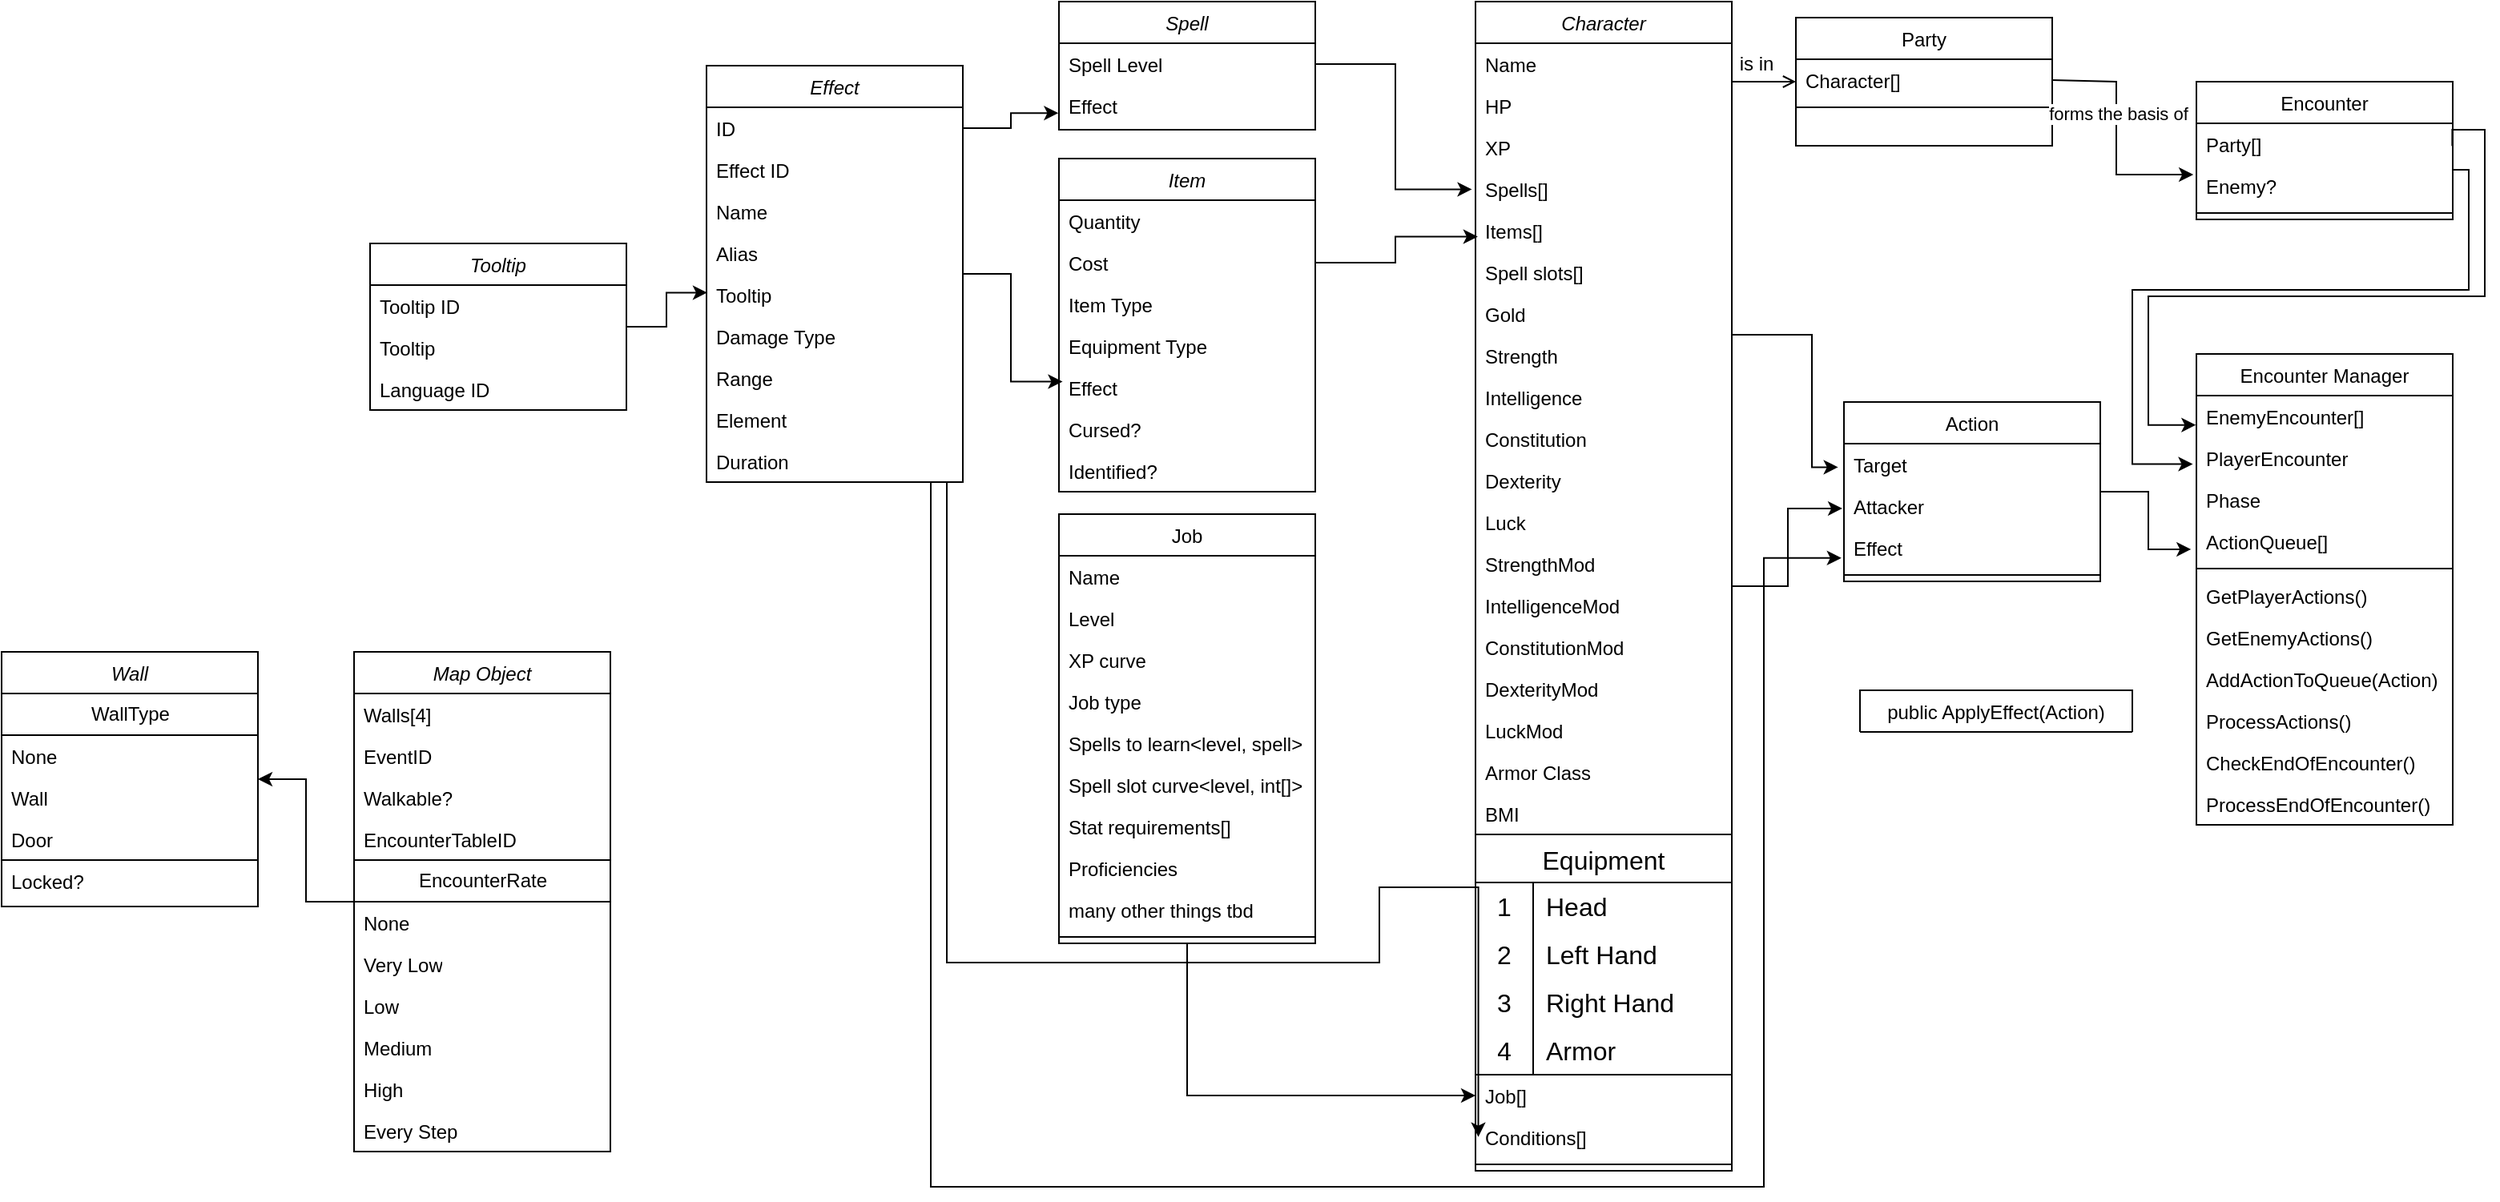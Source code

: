 <mxfile version="23.1.1" type="github">
  <diagram id="C5RBs43oDa-KdzZeNtuy" name="Page-1">
    <mxGraphModel dx="2323" dy="515" grid="1" gridSize="10" guides="1" tooltips="1" connect="1" arrows="1" fold="1" page="1" pageScale="1" pageWidth="1169" pageHeight="827" math="0" shadow="0">
      <root>
        <mxCell id="WIyWlLk6GJQsqaUBKTNV-0" />
        <mxCell id="WIyWlLk6GJQsqaUBKTNV-1" parent="WIyWlLk6GJQsqaUBKTNV-0" />
        <mxCell id="kAfbBVcelFfgUItaeeeh-34" value="" style="edgeStyle=orthogonalEdgeStyle;rounded=0;orthogonalLoop=1;jettySize=auto;html=1;entryX=-0.006;entryY=0.557;entryDx=0;entryDy=0;entryPerimeter=0;" parent="WIyWlLk6GJQsqaUBKTNV-1" source="zkfFHV4jXpPFQw0GAbJ--0" target="vb6jrs5IUjTv4NliVe9F-74" edge="1">
          <mxGeometry relative="1" as="geometry" />
        </mxCell>
        <mxCell id="zkfFHV4jXpPFQw0GAbJ--0" value="Character" style="swimlane;fontStyle=2;align=center;verticalAlign=top;childLayout=stackLayout;horizontal=1;startSize=26;horizontalStack=0;resizeParent=1;resizeLast=0;collapsible=1;marginBottom=0;rounded=0;shadow=0;strokeWidth=1;" parent="WIyWlLk6GJQsqaUBKTNV-1" vertex="1">
          <mxGeometry x="610" y="20" width="160" height="730" as="geometry">
            <mxRectangle x="230" y="140" width="160" height="26" as="alternateBounds" />
          </mxGeometry>
        </mxCell>
        <mxCell id="zkfFHV4jXpPFQw0GAbJ--1" value="Name" style="text;align=left;verticalAlign=top;spacingLeft=4;spacingRight=4;overflow=hidden;rotatable=0;points=[[0,0.5],[1,0.5]];portConstraint=eastwest;" parent="zkfFHV4jXpPFQw0GAbJ--0" vertex="1">
          <mxGeometry y="26" width="160" height="26" as="geometry" />
        </mxCell>
        <mxCell id="zkfFHV4jXpPFQw0GAbJ--3" value="HP" style="text;align=left;verticalAlign=top;spacingLeft=4;spacingRight=4;overflow=hidden;rotatable=0;points=[[0,0.5],[1,0.5]];portConstraint=eastwest;rounded=0;shadow=0;html=0;" parent="zkfFHV4jXpPFQw0GAbJ--0" vertex="1">
          <mxGeometry y="52" width="160" height="26" as="geometry" />
        </mxCell>
        <mxCell id="s6peUfzYlRtZKPLBhTE2-12" value="XP" style="text;align=left;verticalAlign=top;spacingLeft=4;spacingRight=4;overflow=hidden;rotatable=0;points=[[0,0.5],[1,0.5]];portConstraint=eastwest;rounded=0;shadow=0;html=0;" parent="zkfFHV4jXpPFQw0GAbJ--0" vertex="1">
          <mxGeometry y="78" width="160" height="26" as="geometry" />
        </mxCell>
        <mxCell id="s6peUfzYlRtZKPLBhTE2-15" value="Spells[]" style="text;align=left;verticalAlign=top;spacingLeft=4;spacingRight=4;overflow=hidden;rotatable=0;points=[[0,0.5],[1,0.5]];portConstraint=eastwest;rounded=0;shadow=0;html=0;" parent="zkfFHV4jXpPFQw0GAbJ--0" vertex="1">
          <mxGeometry y="104" width="160" height="26" as="geometry" />
        </mxCell>
        <mxCell id="s6peUfzYlRtZKPLBhTE2-1" value="Items[]" style="text;align=left;verticalAlign=top;spacingLeft=4;spacingRight=4;overflow=hidden;rotatable=0;points=[[0,0.5],[1,0.5]];portConstraint=eastwest;rounded=0;shadow=0;html=0;" parent="zkfFHV4jXpPFQw0GAbJ--0" vertex="1">
          <mxGeometry y="130" width="160" height="26" as="geometry" />
        </mxCell>
        <mxCell id="s6peUfzYlRtZKPLBhTE2-16" value="Spell slots[]" style="text;align=left;verticalAlign=top;spacingLeft=4;spacingRight=4;overflow=hidden;rotatable=0;points=[[0,0.5],[1,0.5]];portConstraint=eastwest;rounded=0;shadow=0;html=0;" parent="zkfFHV4jXpPFQw0GAbJ--0" vertex="1">
          <mxGeometry y="156" width="160" height="26" as="geometry" />
        </mxCell>
        <mxCell id="vb6jrs5IUjTv4NliVe9F-82" value="Gold" style="text;align=left;verticalAlign=top;spacingLeft=4;spacingRight=4;overflow=hidden;rotatable=0;points=[[0,0.5],[1,0.5]];portConstraint=eastwest;rounded=0;shadow=0;html=0;" parent="zkfFHV4jXpPFQw0GAbJ--0" vertex="1">
          <mxGeometry y="182" width="160" height="26" as="geometry" />
        </mxCell>
        <mxCell id="s6peUfzYlRtZKPLBhTE2-17" value="Strength" style="text;align=left;verticalAlign=top;spacingLeft=4;spacingRight=4;overflow=hidden;rotatable=0;points=[[0,0.5],[1,0.5]];portConstraint=eastwest;rounded=0;shadow=0;html=0;" parent="zkfFHV4jXpPFQw0GAbJ--0" vertex="1">
          <mxGeometry y="208" width="160" height="26" as="geometry" />
        </mxCell>
        <mxCell id="s6peUfzYlRtZKPLBhTE2-18" value="Intelligence" style="text;align=left;verticalAlign=top;spacingLeft=4;spacingRight=4;overflow=hidden;rotatable=0;points=[[0,0.5],[1,0.5]];portConstraint=eastwest;rounded=0;shadow=0;html=0;" parent="zkfFHV4jXpPFQw0GAbJ--0" vertex="1">
          <mxGeometry y="234" width="160" height="26" as="geometry" />
        </mxCell>
        <mxCell id="s6peUfzYlRtZKPLBhTE2-19" value="Constitution" style="text;align=left;verticalAlign=top;spacingLeft=4;spacingRight=4;overflow=hidden;rotatable=0;points=[[0,0.5],[1,0.5]];portConstraint=eastwest;rounded=0;shadow=0;html=0;" parent="zkfFHV4jXpPFQw0GAbJ--0" vertex="1">
          <mxGeometry y="260" width="160" height="26" as="geometry" />
        </mxCell>
        <mxCell id="vb6jrs5IUjTv4NliVe9F-0" value="Dexterity" style="text;align=left;verticalAlign=top;spacingLeft=4;spacingRight=4;overflow=hidden;rotatable=0;points=[[0,0.5],[1,0.5]];portConstraint=eastwest;rounded=0;shadow=0;html=0;" parent="zkfFHV4jXpPFQw0GAbJ--0" vertex="1">
          <mxGeometry y="286" width="160" height="26" as="geometry" />
        </mxCell>
        <mxCell id="vb6jrs5IUjTv4NliVe9F-84" value="Luck" style="text;align=left;verticalAlign=top;spacingLeft=4;spacingRight=4;overflow=hidden;rotatable=0;points=[[0,0.5],[1,0.5]];portConstraint=eastwest;rounded=0;shadow=0;html=0;" parent="zkfFHV4jXpPFQw0GAbJ--0" vertex="1">
          <mxGeometry y="312" width="160" height="26" as="geometry" />
        </mxCell>
        <mxCell id="CbeTc1ERTtCEnN-KTvNG-4" value="StrengthMod" style="text;align=left;verticalAlign=top;spacingLeft=4;spacingRight=4;overflow=hidden;rotatable=0;points=[[0,0.5],[1,0.5]];portConstraint=eastwest;rounded=0;shadow=0;html=0;" vertex="1" parent="zkfFHV4jXpPFQw0GAbJ--0">
          <mxGeometry y="338" width="160" height="26" as="geometry" />
        </mxCell>
        <mxCell id="CbeTc1ERTtCEnN-KTvNG-3" value="IntelligenceMod" style="text;align=left;verticalAlign=top;spacingLeft=4;spacingRight=4;overflow=hidden;rotatable=0;points=[[0,0.5],[1,0.5]];portConstraint=eastwest;rounded=0;shadow=0;html=0;" vertex="1" parent="zkfFHV4jXpPFQw0GAbJ--0">
          <mxGeometry y="364" width="160" height="26" as="geometry" />
        </mxCell>
        <mxCell id="CbeTc1ERTtCEnN-KTvNG-2" value="ConstitutionMod" style="text;align=left;verticalAlign=top;spacingLeft=4;spacingRight=4;overflow=hidden;rotatable=0;points=[[0,0.5],[1,0.5]];portConstraint=eastwest;rounded=0;shadow=0;html=0;" vertex="1" parent="zkfFHV4jXpPFQw0GAbJ--0">
          <mxGeometry y="390" width="160" height="26" as="geometry" />
        </mxCell>
        <mxCell id="CbeTc1ERTtCEnN-KTvNG-1" value="DexterityMod" style="text;align=left;verticalAlign=top;spacingLeft=4;spacingRight=4;overflow=hidden;rotatable=0;points=[[0,0.5],[1,0.5]];portConstraint=eastwest;rounded=0;shadow=0;html=0;" vertex="1" parent="zkfFHV4jXpPFQw0GAbJ--0">
          <mxGeometry y="416" width="160" height="26" as="geometry" />
        </mxCell>
        <mxCell id="CbeTc1ERTtCEnN-KTvNG-0" value="LuckMod" style="text;align=left;verticalAlign=top;spacingLeft=4;spacingRight=4;overflow=hidden;rotatable=0;points=[[0,0.5],[1,0.5]];portConstraint=eastwest;rounded=0;shadow=0;html=0;" vertex="1" parent="zkfFHV4jXpPFQw0GAbJ--0">
          <mxGeometry y="442" width="160" height="26" as="geometry" />
        </mxCell>
        <mxCell id="CbeTc1ERTtCEnN-KTvNG-6" value="Armor Class" style="text;align=left;verticalAlign=top;spacingLeft=4;spacingRight=4;overflow=hidden;rotatable=0;points=[[0,0.5],[1,0.5]];portConstraint=eastwest;rounded=0;shadow=0;html=0;" vertex="1" parent="zkfFHV4jXpPFQw0GAbJ--0">
          <mxGeometry y="468" width="160" height="26" as="geometry" />
        </mxCell>
        <mxCell id="kAfbBVcelFfgUItaeeeh-66" value="BMI" style="text;align=left;verticalAlign=top;spacingLeft=4;spacingRight=4;overflow=hidden;rotatable=0;points=[[0,0.5],[1,0.5]];portConstraint=eastwest;rounded=0;shadow=0;html=0;" parent="zkfFHV4jXpPFQw0GAbJ--0" vertex="1">
          <mxGeometry y="494" width="160" height="26" as="geometry" />
        </mxCell>
        <mxCell id="vb6jrs5IUjTv4NliVe9F-31" value="Equipment" style="shape=table;startSize=30;container=1;collapsible=0;childLayout=tableLayout;fixedRows=1;rowLines=0;fontStyle=0;strokeColor=default;fontSize=16;" parent="zkfFHV4jXpPFQw0GAbJ--0" vertex="1">
          <mxGeometry y="520" width="160" height="150" as="geometry" />
        </mxCell>
        <mxCell id="vb6jrs5IUjTv4NliVe9F-32" value="" style="shape=tableRow;horizontal=0;startSize=0;swimlaneHead=0;swimlaneBody=0;top=0;left=0;bottom=0;right=0;collapsible=0;dropTarget=0;fillColor=none;points=[[0,0.5],[1,0.5]];portConstraint=eastwest;strokeColor=inherit;fontSize=16;" parent="vb6jrs5IUjTv4NliVe9F-31" vertex="1">
          <mxGeometry y="30" width="160" height="30" as="geometry" />
        </mxCell>
        <mxCell id="vb6jrs5IUjTv4NliVe9F-33" value="1" style="shape=partialRectangle;html=1;whiteSpace=wrap;connectable=0;fillColor=none;top=0;left=0;bottom=0;right=0;overflow=hidden;pointerEvents=1;strokeColor=inherit;fontSize=16;" parent="vb6jrs5IUjTv4NliVe9F-32" vertex="1">
          <mxGeometry width="36" height="30" as="geometry">
            <mxRectangle width="36" height="30" as="alternateBounds" />
          </mxGeometry>
        </mxCell>
        <mxCell id="vb6jrs5IUjTv4NliVe9F-34" value="Head" style="shape=partialRectangle;html=1;whiteSpace=wrap;connectable=0;fillColor=none;top=0;left=0;bottom=0;right=0;align=left;spacingLeft=6;overflow=hidden;strokeColor=inherit;fontSize=16;" parent="vb6jrs5IUjTv4NliVe9F-32" vertex="1">
          <mxGeometry x="36" width="124" height="30" as="geometry">
            <mxRectangle width="124" height="30" as="alternateBounds" />
          </mxGeometry>
        </mxCell>
        <mxCell id="vb6jrs5IUjTv4NliVe9F-35" value="" style="shape=tableRow;horizontal=0;startSize=0;swimlaneHead=0;swimlaneBody=0;top=0;left=0;bottom=0;right=0;collapsible=0;dropTarget=0;fillColor=none;points=[[0,0.5],[1,0.5]];portConstraint=eastwest;strokeColor=inherit;fontSize=16;" parent="vb6jrs5IUjTv4NliVe9F-31" vertex="1">
          <mxGeometry y="60" width="160" height="30" as="geometry" />
        </mxCell>
        <mxCell id="vb6jrs5IUjTv4NliVe9F-36" value="2" style="shape=partialRectangle;html=1;whiteSpace=wrap;connectable=0;fillColor=none;top=0;left=0;bottom=0;right=0;overflow=hidden;strokeColor=inherit;fontSize=16;" parent="vb6jrs5IUjTv4NliVe9F-35" vertex="1">
          <mxGeometry width="36" height="30" as="geometry">
            <mxRectangle width="36" height="30" as="alternateBounds" />
          </mxGeometry>
        </mxCell>
        <mxCell id="vb6jrs5IUjTv4NliVe9F-37" value="Left Hand" style="shape=partialRectangle;html=1;whiteSpace=wrap;connectable=0;fillColor=none;top=0;left=0;bottom=0;right=0;align=left;spacingLeft=6;overflow=hidden;strokeColor=inherit;fontSize=16;" parent="vb6jrs5IUjTv4NliVe9F-35" vertex="1">
          <mxGeometry x="36" width="124" height="30" as="geometry">
            <mxRectangle width="124" height="30" as="alternateBounds" />
          </mxGeometry>
        </mxCell>
        <mxCell id="vb6jrs5IUjTv4NliVe9F-38" value="" style="shape=tableRow;horizontal=0;startSize=0;swimlaneHead=0;swimlaneBody=0;top=0;left=0;bottom=0;right=0;collapsible=0;dropTarget=0;fillColor=none;points=[[0,0.5],[1,0.5]];portConstraint=eastwest;strokeColor=inherit;fontSize=16;" parent="vb6jrs5IUjTv4NliVe9F-31" vertex="1">
          <mxGeometry y="90" width="160" height="30" as="geometry" />
        </mxCell>
        <mxCell id="vb6jrs5IUjTv4NliVe9F-39" value="3" style="shape=partialRectangle;html=1;whiteSpace=wrap;connectable=0;fillColor=none;top=0;left=0;bottom=0;right=0;overflow=hidden;strokeColor=inherit;fontSize=16;" parent="vb6jrs5IUjTv4NliVe9F-38" vertex="1">
          <mxGeometry width="36" height="30" as="geometry">
            <mxRectangle width="36" height="30" as="alternateBounds" />
          </mxGeometry>
        </mxCell>
        <mxCell id="vb6jrs5IUjTv4NliVe9F-40" value="Right Hand" style="shape=partialRectangle;html=1;whiteSpace=wrap;connectable=0;fillColor=none;top=0;left=0;bottom=0;right=0;align=left;spacingLeft=6;overflow=hidden;strokeColor=inherit;fontSize=16;" parent="vb6jrs5IUjTv4NliVe9F-38" vertex="1">
          <mxGeometry x="36" width="124" height="30" as="geometry">
            <mxRectangle width="124" height="30" as="alternateBounds" />
          </mxGeometry>
        </mxCell>
        <mxCell id="vb6jrs5IUjTv4NliVe9F-41" value="" style="shape=tableRow;horizontal=0;startSize=0;swimlaneHead=0;swimlaneBody=0;top=0;left=0;bottom=0;right=0;collapsible=0;dropTarget=0;fillColor=none;points=[[0,0.5],[1,0.5]];portConstraint=eastwest;strokeColor=inherit;fontSize=16;" parent="vb6jrs5IUjTv4NliVe9F-31" vertex="1">
          <mxGeometry y="120" width="160" height="30" as="geometry" />
        </mxCell>
        <mxCell id="vb6jrs5IUjTv4NliVe9F-42" value="4" style="shape=partialRectangle;html=1;whiteSpace=wrap;connectable=0;fillColor=none;top=0;left=0;bottom=0;right=0;overflow=hidden;strokeColor=inherit;fontSize=16;" parent="vb6jrs5IUjTv4NliVe9F-41" vertex="1">
          <mxGeometry width="36" height="30" as="geometry">
            <mxRectangle width="36" height="30" as="alternateBounds" />
          </mxGeometry>
        </mxCell>
        <mxCell id="vb6jrs5IUjTv4NliVe9F-43" value="&lt;div&gt;Armor&lt;/div&gt;" style="shape=partialRectangle;html=1;whiteSpace=wrap;connectable=0;fillColor=none;top=0;left=0;bottom=0;right=0;align=left;spacingLeft=6;overflow=hidden;strokeColor=inherit;fontSize=16;" parent="vb6jrs5IUjTv4NliVe9F-41" vertex="1">
          <mxGeometry x="36" width="124" height="30" as="geometry">
            <mxRectangle width="124" height="30" as="alternateBounds" />
          </mxGeometry>
        </mxCell>
        <mxCell id="vb6jrs5IUjTv4NliVe9F-85" value="Job[]" style="text;align=left;verticalAlign=top;spacingLeft=4;spacingRight=4;overflow=hidden;rotatable=0;points=[[0,0.5],[1,0.5]];portConstraint=eastwest;rounded=0;shadow=0;html=0;" parent="zkfFHV4jXpPFQw0GAbJ--0" vertex="1">
          <mxGeometry y="670" width="160" height="26" as="geometry" />
        </mxCell>
        <mxCell id="kAfbBVcelFfgUItaeeeh-6" value="Conditions[]" style="text;align=left;verticalAlign=top;spacingLeft=4;spacingRight=4;overflow=hidden;rotatable=0;points=[[0,0.5],[1,0.5]];portConstraint=eastwest;rounded=0;shadow=0;html=0;" parent="zkfFHV4jXpPFQw0GAbJ--0" vertex="1">
          <mxGeometry y="696" width="160" height="26" as="geometry" />
        </mxCell>
        <mxCell id="zkfFHV4jXpPFQw0GAbJ--4" value="" style="line;html=1;strokeWidth=1;align=left;verticalAlign=middle;spacingTop=-1;spacingLeft=3;spacingRight=3;rotatable=0;labelPosition=right;points=[];portConstraint=eastwest;" parent="zkfFHV4jXpPFQw0GAbJ--0" vertex="1">
          <mxGeometry y="722" width="160" height="8" as="geometry" />
        </mxCell>
        <mxCell id="kAfbBVcelFfgUItaeeeh-37" value="" style="edgeStyle=orthogonalEdgeStyle;rounded=0;orthogonalLoop=1;jettySize=auto;html=1;entryX=-0.023;entryY=0.566;entryDx=0;entryDy=0;entryPerimeter=0;" parent="WIyWlLk6GJQsqaUBKTNV-1" source="zkfFHV4jXpPFQw0GAbJ--0" target="vb6jrs5IUjTv4NliVe9F-70" edge="1">
          <mxGeometry relative="1" as="geometry">
            <Array as="points">
              <mxPoint x="820" y="228" />
              <mxPoint x="820" y="311" />
            </Array>
          </mxGeometry>
        </mxCell>
        <mxCell id="zkfFHV4jXpPFQw0GAbJ--17" value="Party" style="swimlane;fontStyle=0;align=center;verticalAlign=top;childLayout=stackLayout;horizontal=1;startSize=26;horizontalStack=0;resizeParent=1;resizeLast=0;collapsible=1;marginBottom=0;rounded=0;shadow=0;strokeWidth=1;" parent="WIyWlLk6GJQsqaUBKTNV-1" vertex="1">
          <mxGeometry x="810" y="30" width="160" height="80" as="geometry">
            <mxRectangle x="550" y="140" width="160" height="26" as="alternateBounds" />
          </mxGeometry>
        </mxCell>
        <mxCell id="zkfFHV4jXpPFQw0GAbJ--18" value="Character[]" style="text;align=left;verticalAlign=top;spacingLeft=4;spacingRight=4;overflow=hidden;rotatable=0;points=[[0,0.5],[1,0.5]];portConstraint=eastwest;" parent="zkfFHV4jXpPFQw0GAbJ--17" vertex="1">
          <mxGeometry y="26" width="160" height="26" as="geometry" />
        </mxCell>
        <mxCell id="zkfFHV4jXpPFQw0GAbJ--23" value="" style="line;html=1;strokeWidth=1;align=left;verticalAlign=middle;spacingTop=-1;spacingLeft=3;spacingRight=3;rotatable=0;labelPosition=right;points=[];portConstraint=eastwest;" parent="zkfFHV4jXpPFQw0GAbJ--17" vertex="1">
          <mxGeometry y="52" width="160" height="8" as="geometry" />
        </mxCell>
        <mxCell id="zkfFHV4jXpPFQw0GAbJ--26" value="" style="endArrow=open;shadow=0;strokeWidth=1;rounded=0;endFill=1;edgeStyle=elbowEdgeStyle;elbow=vertical;" parent="WIyWlLk6GJQsqaUBKTNV-1" source="zkfFHV4jXpPFQw0GAbJ--0" target="zkfFHV4jXpPFQw0GAbJ--17" edge="1">
          <mxGeometry x="0.5" y="41" relative="1" as="geometry">
            <mxPoint x="380" y="192" as="sourcePoint" />
            <mxPoint x="540" y="192" as="targetPoint" />
            <mxPoint x="-40" y="32" as="offset" />
          </mxGeometry>
        </mxCell>
        <mxCell id="zkfFHV4jXpPFQw0GAbJ--29" value="is in" style="text;html=1;resizable=0;points=[];;align=center;verticalAlign=middle;labelBackgroundColor=none;rounded=0;shadow=0;strokeWidth=1;fontSize=12;" parent="zkfFHV4jXpPFQw0GAbJ--26" vertex="1" connectable="0">
          <mxGeometry x="0.5" y="49" relative="1" as="geometry">
            <mxPoint x="-15" y="38" as="offset" />
          </mxGeometry>
        </mxCell>
        <mxCell id="kAfbBVcelFfgUItaeeeh-25" value="" style="edgeStyle=orthogonalEdgeStyle;rounded=0;orthogonalLoop=1;jettySize=auto;html=1;entryX=0.009;entryY=0.646;entryDx=0;entryDy=0;entryPerimeter=0;exitX=1;exitY=0.5;exitDx=0;exitDy=0;" parent="WIyWlLk6GJQsqaUBKTNV-1" source="vb6jrs5IUjTv4NliVe9F-3" target="s6peUfzYlRtZKPLBhTE2-1" edge="1">
          <mxGeometry relative="1" as="geometry" />
        </mxCell>
        <mxCell id="s6peUfzYlRtZKPLBhTE2-2" value="Item" style="swimlane;fontStyle=2;align=center;verticalAlign=top;childLayout=stackLayout;horizontal=1;startSize=26;horizontalStack=0;resizeParent=1;resizeLast=0;collapsible=1;marginBottom=0;rounded=0;shadow=0;strokeWidth=1;" parent="WIyWlLk6GJQsqaUBKTNV-1" vertex="1">
          <mxGeometry x="350" y="118" width="160" height="208" as="geometry">
            <mxRectangle x="230" y="140" width="160" height="26" as="alternateBounds" />
          </mxGeometry>
        </mxCell>
        <mxCell id="s6peUfzYlRtZKPLBhTE2-11" value="Quantity" style="text;align=left;verticalAlign=top;spacingLeft=4;spacingRight=4;overflow=hidden;rotatable=0;points=[[0,0.5],[1,0.5]];portConstraint=eastwest;rounded=0;shadow=0;html=0;" parent="s6peUfzYlRtZKPLBhTE2-2" vertex="1">
          <mxGeometry y="26" width="160" height="26" as="geometry" />
        </mxCell>
        <mxCell id="vb6jrs5IUjTv4NliVe9F-3" value="Cost" style="text;align=left;verticalAlign=top;spacingLeft=4;spacingRight=4;overflow=hidden;rotatable=0;points=[[0,0.5],[1,0.5]];portConstraint=eastwest;rounded=0;shadow=0;html=0;" parent="s6peUfzYlRtZKPLBhTE2-2" vertex="1">
          <mxGeometry y="52" width="160" height="26" as="geometry" />
        </mxCell>
        <mxCell id="vb6jrs5IUjTv4NliVe9F-4" value="Item Type" style="text;align=left;verticalAlign=top;spacingLeft=4;spacingRight=4;overflow=hidden;rotatable=0;points=[[0,0.5],[1,0.5]];portConstraint=eastwest;rounded=0;shadow=0;html=0;" parent="s6peUfzYlRtZKPLBhTE2-2" vertex="1">
          <mxGeometry y="78" width="160" height="26" as="geometry" />
        </mxCell>
        <mxCell id="kAfbBVcelFfgUItaeeeh-67" value="Equipment Type" style="text;align=left;verticalAlign=top;spacingLeft=4;spacingRight=4;overflow=hidden;rotatable=0;points=[[0,0.5],[1,0.5]];portConstraint=eastwest;rounded=0;shadow=0;html=0;" parent="s6peUfzYlRtZKPLBhTE2-2" vertex="1">
          <mxGeometry y="104" width="160" height="26" as="geometry" />
        </mxCell>
        <mxCell id="vb6jrs5IUjTv4NliVe9F-46" value="Effect" style="text;align=left;verticalAlign=top;spacingLeft=4;spacingRight=4;overflow=hidden;rotatable=0;points=[[0,0.5],[1,0.5]];portConstraint=eastwest;rounded=0;shadow=0;html=0;" parent="s6peUfzYlRtZKPLBhTE2-2" vertex="1">
          <mxGeometry y="130" width="160" height="26" as="geometry" />
        </mxCell>
        <mxCell id="kAfbBVcelFfgUItaeeeh-7" value="Cursed?" style="text;align=left;verticalAlign=top;spacingLeft=4;spacingRight=4;overflow=hidden;rotatable=0;points=[[0,0.5],[1,0.5]];portConstraint=eastwest;rounded=0;shadow=0;html=0;" parent="s6peUfzYlRtZKPLBhTE2-2" vertex="1">
          <mxGeometry y="156" width="160" height="26" as="geometry" />
        </mxCell>
        <mxCell id="kAfbBVcelFfgUItaeeeh-8" value="Identified?" style="text;align=left;verticalAlign=top;spacingLeft=4;spacingRight=4;overflow=hidden;rotatable=0;points=[[0,0.5],[1,0.5]];portConstraint=eastwest;rounded=0;shadow=0;html=0;" parent="s6peUfzYlRtZKPLBhTE2-2" vertex="1">
          <mxGeometry y="182" width="160" height="26" as="geometry" />
        </mxCell>
        <mxCell id="kAfbBVcelFfgUItaeeeh-42" value="" style="edgeStyle=orthogonalEdgeStyle;rounded=0;orthogonalLoop=1;jettySize=auto;html=1;exitX=1;exitY=0.5;exitDx=0;exitDy=0;entryX=-0.014;entryY=0.646;entryDx=0;entryDy=0;entryPerimeter=0;" parent="WIyWlLk6GJQsqaUBKTNV-1" source="s6peUfzYlRtZKPLBhTE2-30" target="vb6jrs5IUjTv4NliVe9F-62" edge="1">
          <mxGeometry relative="1" as="geometry">
            <Array as="points">
              <mxPoint x="1230" y="125" />
              <mxPoint x="1230" y="200" />
              <mxPoint x="1020" y="200" />
              <mxPoint x="1020" y="309" />
            </Array>
          </mxGeometry>
        </mxCell>
        <mxCell id="s6peUfzYlRtZKPLBhTE2-20" value="Encounter" style="swimlane;fontStyle=0;align=center;verticalAlign=top;childLayout=stackLayout;horizontal=1;startSize=26;horizontalStack=0;resizeParent=1;resizeLast=0;collapsible=1;marginBottom=0;rounded=0;shadow=0;strokeWidth=1;" parent="WIyWlLk6GJQsqaUBKTNV-1" vertex="1">
          <mxGeometry x="1060" y="70" width="160" height="86" as="geometry">
            <mxRectangle x="550" y="140" width="160" height="26" as="alternateBounds" />
          </mxGeometry>
        </mxCell>
        <mxCell id="s6peUfzYlRtZKPLBhTE2-21" value="Party[]" style="text;align=left;verticalAlign=top;spacingLeft=4;spacingRight=4;overflow=hidden;rotatable=0;points=[[0,0.5],[1,0.5]];portConstraint=eastwest;" parent="s6peUfzYlRtZKPLBhTE2-20" vertex="1">
          <mxGeometry y="26" width="160" height="26" as="geometry" />
        </mxCell>
        <mxCell id="s6peUfzYlRtZKPLBhTE2-30" value="Enemy?" style="text;align=left;verticalAlign=top;spacingLeft=4;spacingRight=4;overflow=hidden;rotatable=0;points=[[0,0.5],[1,0.5]];portConstraint=eastwest;" parent="s6peUfzYlRtZKPLBhTE2-20" vertex="1">
          <mxGeometry y="52" width="160" height="26" as="geometry" />
        </mxCell>
        <mxCell id="s6peUfzYlRtZKPLBhTE2-22" value="" style="line;html=1;strokeWidth=1;align=left;verticalAlign=middle;spacingTop=-1;spacingLeft=3;spacingRight=3;rotatable=0;labelPosition=right;points=[];portConstraint=eastwest;" parent="s6peUfzYlRtZKPLBhTE2-20" vertex="1">
          <mxGeometry y="78" width="160" height="8" as="geometry" />
        </mxCell>
        <mxCell id="s6peUfzYlRtZKPLBhTE2-28" value="" style="endArrow=classic;html=1;rounded=0;entryX=-0.012;entryY=0.231;entryDx=0;entryDy=0;exitX=1;exitY=0.5;exitDx=0;exitDy=0;entryPerimeter=0;" parent="WIyWlLk6GJQsqaUBKTNV-1" source="zkfFHV4jXpPFQw0GAbJ--18" target="s6peUfzYlRtZKPLBhTE2-30" edge="1">
          <mxGeometry relative="1" as="geometry">
            <mxPoint x="650" y="160" as="sourcePoint" />
            <mxPoint x="750" y="160" as="targetPoint" />
            <Array as="points">
              <mxPoint x="1010" y="70" />
              <mxPoint x="1010" y="128" />
            </Array>
          </mxGeometry>
        </mxCell>
        <mxCell id="s6peUfzYlRtZKPLBhTE2-29" value="forms the basis of" style="edgeLabel;resizable=0;html=1;align=center;verticalAlign=middle;" parent="s6peUfzYlRtZKPLBhTE2-28" connectable="0" vertex="1">
          <mxGeometry relative="1" as="geometry">
            <mxPoint x="1" y="-13" as="offset" />
          </mxGeometry>
        </mxCell>
        <mxCell id="vb6jrs5IUjTv4NliVe9F-5" value="Spell" style="swimlane;fontStyle=2;align=center;verticalAlign=top;childLayout=stackLayout;horizontal=1;startSize=26;horizontalStack=0;resizeParent=1;resizeLast=0;collapsible=1;marginBottom=0;rounded=0;shadow=0;strokeWidth=1;" parent="WIyWlLk6GJQsqaUBKTNV-1" vertex="1">
          <mxGeometry x="350" y="20" width="160" height="80" as="geometry">
            <mxRectangle x="230" y="140" width="160" height="26" as="alternateBounds" />
          </mxGeometry>
        </mxCell>
        <mxCell id="vb6jrs5IUjTv4NliVe9F-10" value="Spell Level" style="text;align=left;verticalAlign=top;spacingLeft=4;spacingRight=4;overflow=hidden;rotatable=0;points=[[0,0.5],[1,0.5]];portConstraint=eastwest;rounded=0;shadow=0;html=0;" parent="vb6jrs5IUjTv4NliVe9F-5" vertex="1">
          <mxGeometry y="26" width="160" height="26" as="geometry" />
        </mxCell>
        <mxCell id="vb6jrs5IUjTv4NliVe9F-47" value="Effect" style="text;align=left;verticalAlign=top;spacingLeft=4;spacingRight=4;overflow=hidden;rotatable=0;points=[[0,0.5],[1,0.5]];portConstraint=eastwest;rounded=0;shadow=0;html=0;" parent="vb6jrs5IUjTv4NliVe9F-5" vertex="1">
          <mxGeometry y="52" width="160" height="26" as="geometry" />
        </mxCell>
        <mxCell id="kAfbBVcelFfgUItaeeeh-28" value="" style="edgeStyle=orthogonalEdgeStyle;rounded=0;orthogonalLoop=1;jettySize=auto;html=1;entryX=0.014;entryY=0.357;entryDx=0;entryDy=0;entryPerimeter=0;" parent="WIyWlLk6GJQsqaUBKTNV-1" source="vb6jrs5IUjTv4NliVe9F-12" target="vb6jrs5IUjTv4NliVe9F-46" edge="1">
          <mxGeometry relative="1" as="geometry" />
        </mxCell>
        <mxCell id="kAfbBVcelFfgUItaeeeh-64" value="" style="edgeStyle=orthogonalEdgeStyle;rounded=0;orthogonalLoop=1;jettySize=auto;html=1;entryX=0.011;entryY=0.494;entryDx=0;entryDy=0;entryPerimeter=0;" parent="WIyWlLk6GJQsqaUBKTNV-1" source="vb6jrs5IUjTv4NliVe9F-12" target="kAfbBVcelFfgUItaeeeh-6" edge="1">
          <mxGeometry relative="1" as="geometry">
            <Array as="points">
              <mxPoint x="280" y="620" />
              <mxPoint x="550" y="620" />
              <mxPoint x="550" y="573" />
              <mxPoint x="612" y="573" />
            </Array>
          </mxGeometry>
        </mxCell>
        <mxCell id="vb6jrs5IUjTv4NliVe9F-12" value="Effect" style="swimlane;fontStyle=2;align=center;verticalAlign=top;childLayout=stackLayout;horizontal=1;startSize=26;horizontalStack=0;resizeParent=1;resizeLast=0;collapsible=1;marginBottom=0;rounded=0;shadow=0;strokeWidth=1;" parent="WIyWlLk6GJQsqaUBKTNV-1" vertex="1">
          <mxGeometry x="130" y="60" width="160" height="260" as="geometry">
            <mxRectangle x="230" y="140" width="160" height="26" as="alternateBounds" />
          </mxGeometry>
        </mxCell>
        <mxCell id="vb6jrs5IUjTv4NliVe9F-14" value="ID" style="text;align=left;verticalAlign=top;spacingLeft=4;spacingRight=4;overflow=hidden;rotatable=0;points=[[0,0.5],[1,0.5]];portConstraint=eastwest;rounded=0;shadow=0;html=0;" parent="vb6jrs5IUjTv4NliVe9F-12" vertex="1">
          <mxGeometry y="26" width="160" height="26" as="geometry" />
        </mxCell>
        <mxCell id="vb6jrs5IUjTv4NliVe9F-15" value="Effect ID" style="text;align=left;verticalAlign=top;spacingLeft=4;spacingRight=4;overflow=hidden;rotatable=0;points=[[0,0.5],[1,0.5]];portConstraint=eastwest;rounded=0;shadow=0;html=0;" parent="vb6jrs5IUjTv4NliVe9F-12" vertex="1">
          <mxGeometry y="52" width="160" height="26" as="geometry" />
        </mxCell>
        <mxCell id="vb6jrs5IUjTv4NliVe9F-13" value="Name" style="text;align=left;verticalAlign=top;spacingLeft=4;spacingRight=4;overflow=hidden;rotatable=0;points=[[0,0.5],[1,0.5]];portConstraint=eastwest;" parent="vb6jrs5IUjTv4NliVe9F-12" vertex="1">
          <mxGeometry y="78" width="160" height="26" as="geometry" />
        </mxCell>
        <mxCell id="vb6jrs5IUjTv4NliVe9F-93" value="Alias" style="text;align=left;verticalAlign=top;spacingLeft=4;spacingRight=4;overflow=hidden;rotatable=0;points=[[0,0.5],[1,0.5]];portConstraint=eastwest;rounded=0;shadow=0;html=0;" parent="vb6jrs5IUjTv4NliVe9F-12" vertex="1">
          <mxGeometry y="104" width="160" height="26" as="geometry" />
        </mxCell>
        <mxCell id="vb6jrs5IUjTv4NliVe9F-44" value="Tooltip" style="text;align=left;verticalAlign=top;spacingLeft=4;spacingRight=4;overflow=hidden;rotatable=0;points=[[0,0.5],[1,0.5]];portConstraint=eastwest;rounded=0;shadow=0;html=0;" parent="vb6jrs5IUjTv4NliVe9F-12" vertex="1">
          <mxGeometry y="130" width="160" height="26" as="geometry" />
        </mxCell>
        <mxCell id="kAfbBVcelFfgUItaeeeh-9" value="Damage Type" style="text;align=left;verticalAlign=top;spacingLeft=4;spacingRight=4;overflow=hidden;rotatable=0;points=[[0,0.5],[1,0.5]];portConstraint=eastwest;rounded=0;shadow=0;html=0;" parent="vb6jrs5IUjTv4NliVe9F-12" vertex="1">
          <mxGeometry y="156" width="160" height="26" as="geometry" />
        </mxCell>
        <mxCell id="kAfbBVcelFfgUItaeeeh-10" value="Range" style="text;align=left;verticalAlign=top;spacingLeft=4;spacingRight=4;overflow=hidden;rotatable=0;points=[[0,0.5],[1,0.5]];portConstraint=eastwest;rounded=0;shadow=0;html=0;" parent="vb6jrs5IUjTv4NliVe9F-12" vertex="1">
          <mxGeometry y="182" width="160" height="26" as="geometry" />
        </mxCell>
        <mxCell id="kAfbBVcelFfgUItaeeeh-12" value="Element" style="text;align=left;verticalAlign=top;spacingLeft=4;spacingRight=4;overflow=hidden;rotatable=0;points=[[0,0.5],[1,0.5]];portConstraint=eastwest;rounded=0;shadow=0;html=0;" parent="vb6jrs5IUjTv4NliVe9F-12" vertex="1">
          <mxGeometry y="208" width="160" height="26" as="geometry" />
        </mxCell>
        <mxCell id="kAfbBVcelFfgUItaeeeh-18" value="Duration" style="text;align=left;verticalAlign=top;spacingLeft=4;spacingRight=4;overflow=hidden;rotatable=0;points=[[0,0.5],[1,0.5]];portConstraint=eastwest;rounded=0;shadow=0;html=0;" parent="vb6jrs5IUjTv4NliVe9F-12" vertex="1">
          <mxGeometry y="234" width="160" height="26" as="geometry" />
        </mxCell>
        <mxCell id="vb6jrs5IUjTv4NliVe9F-59" value="Encounter Manager" style="swimlane;fontStyle=0;align=center;verticalAlign=top;childLayout=stackLayout;horizontal=1;startSize=26;horizontalStack=0;resizeParent=1;resizeLast=0;collapsible=1;marginBottom=0;rounded=0;shadow=0;strokeWidth=1;" parent="WIyWlLk6GJQsqaUBKTNV-1" vertex="1">
          <mxGeometry x="1060" y="240" width="160" height="294" as="geometry">
            <mxRectangle x="550" y="140" width="160" height="26" as="alternateBounds" />
          </mxGeometry>
        </mxCell>
        <mxCell id="vb6jrs5IUjTv4NliVe9F-60" value="EnemyEncounter[]" style="text;align=left;verticalAlign=top;spacingLeft=4;spacingRight=4;overflow=hidden;rotatable=0;points=[[0,0.5],[1,0.5]];portConstraint=eastwest;" parent="vb6jrs5IUjTv4NliVe9F-59" vertex="1">
          <mxGeometry y="26" width="160" height="26" as="geometry" />
        </mxCell>
        <mxCell id="vb6jrs5IUjTv4NliVe9F-62" value="PlayerEncounter" style="text;align=left;verticalAlign=top;spacingLeft=4;spacingRight=4;overflow=hidden;rotatable=0;points=[[0,0.5],[1,0.5]];portConstraint=eastwest;" parent="vb6jrs5IUjTv4NliVe9F-59" vertex="1">
          <mxGeometry y="52" width="160" height="26" as="geometry" />
        </mxCell>
        <mxCell id="vb6jrs5IUjTv4NliVe9F-63" value="Phase" style="text;align=left;verticalAlign=top;spacingLeft=4;spacingRight=4;overflow=hidden;rotatable=0;points=[[0,0.5],[1,0.5]];portConstraint=eastwest;" parent="vb6jrs5IUjTv4NliVe9F-59" vertex="1">
          <mxGeometry y="78" width="160" height="26" as="geometry" />
        </mxCell>
        <mxCell id="vb6jrs5IUjTv4NliVe9F-64" value="ActionQueue[]" style="text;align=left;verticalAlign=top;spacingLeft=4;spacingRight=4;overflow=hidden;rotatable=0;points=[[0,0.5],[1,0.5]];portConstraint=eastwest;" parent="vb6jrs5IUjTv4NliVe9F-59" vertex="1">
          <mxGeometry y="104" width="160" height="26" as="geometry" />
        </mxCell>
        <mxCell id="vb6jrs5IUjTv4NliVe9F-61" value="" style="line;html=1;strokeWidth=1;align=left;verticalAlign=middle;spacingTop=-1;spacingLeft=3;spacingRight=3;rotatable=0;labelPosition=right;points=[];portConstraint=eastwest;" parent="vb6jrs5IUjTv4NliVe9F-59" vertex="1">
          <mxGeometry y="130" width="160" height="8" as="geometry" />
        </mxCell>
        <mxCell id="vb6jrs5IUjTv4NliVe9F-78" value="GetPlayerActions()" style="text;align=left;verticalAlign=top;spacingLeft=4;spacingRight=4;overflow=hidden;rotatable=0;points=[[0,0.5],[1,0.5]];portConstraint=eastwest;" parent="vb6jrs5IUjTv4NliVe9F-59" vertex="1">
          <mxGeometry y="138" width="160" height="26" as="geometry" />
        </mxCell>
        <mxCell id="vb6jrs5IUjTv4NliVe9F-79" value="GetEnemyActions()" style="text;align=left;verticalAlign=top;spacingLeft=4;spacingRight=4;overflow=hidden;rotatable=0;points=[[0,0.5],[1,0.5]];portConstraint=eastwest;" parent="vb6jrs5IUjTv4NliVe9F-59" vertex="1">
          <mxGeometry y="164" width="160" height="26" as="geometry" />
        </mxCell>
        <mxCell id="vb6jrs5IUjTv4NliVe9F-83" value="AddActionToQueue(Action)" style="text;align=left;verticalAlign=top;spacingLeft=4;spacingRight=4;overflow=hidden;rotatable=0;points=[[0,0.5],[1,0.5]];portConstraint=eastwest;" parent="vb6jrs5IUjTv4NliVe9F-59" vertex="1">
          <mxGeometry y="190" width="160" height="26" as="geometry" />
        </mxCell>
        <mxCell id="vb6jrs5IUjTv4NliVe9F-65" value="ProcessActions()" style="text;align=left;verticalAlign=top;spacingLeft=4;spacingRight=4;overflow=hidden;rotatable=0;points=[[0,0.5],[1,0.5]];portConstraint=eastwest;" parent="vb6jrs5IUjTv4NliVe9F-59" vertex="1">
          <mxGeometry y="216" width="160" height="26" as="geometry" />
        </mxCell>
        <mxCell id="vb6jrs5IUjTv4NliVe9F-80" value="CheckEndOfEncounter()" style="text;align=left;verticalAlign=top;spacingLeft=4;spacingRight=4;overflow=hidden;rotatable=0;points=[[0,0.5],[1,0.5]];portConstraint=eastwest;" parent="vb6jrs5IUjTv4NliVe9F-59" vertex="1">
          <mxGeometry y="242" width="160" height="26" as="geometry" />
        </mxCell>
        <mxCell id="vb6jrs5IUjTv4NliVe9F-81" value="ProcessEndOfEncounter()" style="text;align=left;verticalAlign=top;spacingLeft=4;spacingRight=4;overflow=hidden;rotatable=0;points=[[0,0.5],[1,0.5]];portConstraint=eastwest;" parent="vb6jrs5IUjTv4NliVe9F-59" vertex="1">
          <mxGeometry y="268" width="160" height="26" as="geometry" />
        </mxCell>
        <mxCell id="kAfbBVcelFfgUItaeeeh-46" value="" style="edgeStyle=orthogonalEdgeStyle;rounded=0;orthogonalLoop=1;jettySize=auto;html=1;entryX=-0.021;entryY=0.691;entryDx=0;entryDy=0;entryPerimeter=0;" parent="WIyWlLk6GJQsqaUBKTNV-1" source="vb6jrs5IUjTv4NliVe9F-66" target="vb6jrs5IUjTv4NliVe9F-64" edge="1">
          <mxGeometry relative="1" as="geometry" />
        </mxCell>
        <mxCell id="vb6jrs5IUjTv4NliVe9F-66" value="Action" style="swimlane;fontStyle=0;align=center;verticalAlign=top;childLayout=stackLayout;horizontal=1;startSize=26;horizontalStack=0;resizeParent=1;resizeLast=0;collapsible=1;marginBottom=0;rounded=0;shadow=0;strokeWidth=1;" parent="WIyWlLk6GJQsqaUBKTNV-1" vertex="1">
          <mxGeometry x="840" y="270" width="160" height="112" as="geometry">
            <mxRectangle x="550" y="140" width="160" height="26" as="alternateBounds" />
          </mxGeometry>
        </mxCell>
        <mxCell id="vb6jrs5IUjTv4NliVe9F-70" value="Target" style="text;align=left;verticalAlign=top;spacingLeft=4;spacingRight=4;overflow=hidden;rotatable=0;points=[[0,0.5],[1,0.5]];portConstraint=eastwest;" parent="vb6jrs5IUjTv4NliVe9F-66" vertex="1">
          <mxGeometry y="26" width="160" height="26" as="geometry" />
        </mxCell>
        <mxCell id="vb6jrs5IUjTv4NliVe9F-74" value="Attacker" style="text;align=left;verticalAlign=top;spacingLeft=4;spacingRight=4;overflow=hidden;rotatable=0;points=[[0,0.5],[1,0.5]];portConstraint=eastwest;" parent="vb6jrs5IUjTv4NliVe9F-66" vertex="1">
          <mxGeometry y="52" width="160" height="26" as="geometry" />
        </mxCell>
        <mxCell id="vb6jrs5IUjTv4NliVe9F-73" value="Effect" style="text;align=left;verticalAlign=top;spacingLeft=4;spacingRight=4;overflow=hidden;rotatable=0;points=[[0,0.5],[1,0.5]];portConstraint=eastwest;" parent="vb6jrs5IUjTv4NliVe9F-66" vertex="1">
          <mxGeometry y="78" width="160" height="26" as="geometry" />
        </mxCell>
        <mxCell id="vb6jrs5IUjTv4NliVe9F-71" value="" style="line;html=1;strokeWidth=1;align=left;verticalAlign=middle;spacingTop=-1;spacingLeft=3;spacingRight=3;rotatable=0;labelPosition=right;points=[];portConstraint=eastwest;" parent="vb6jrs5IUjTv4NliVe9F-66" vertex="1">
          <mxGeometry y="104" width="160" height="8" as="geometry" />
        </mxCell>
        <mxCell id="kAfbBVcelFfgUItaeeeh-63" value="" style="edgeStyle=orthogonalEdgeStyle;rounded=0;orthogonalLoop=1;jettySize=auto;html=1;entryX=0;entryY=0.5;entryDx=0;entryDy=0;" parent="WIyWlLk6GJQsqaUBKTNV-1" source="vb6jrs5IUjTv4NliVe9F-86" target="vb6jrs5IUjTv4NliVe9F-85" edge="1">
          <mxGeometry relative="1" as="geometry" />
        </mxCell>
        <mxCell id="vb6jrs5IUjTv4NliVe9F-86" value="Job" style="swimlane;fontStyle=0;align=center;verticalAlign=top;childLayout=stackLayout;horizontal=1;startSize=26;horizontalStack=0;resizeParent=1;resizeLast=0;collapsible=1;marginBottom=0;rounded=0;shadow=0;strokeWidth=1;" parent="WIyWlLk6GJQsqaUBKTNV-1" vertex="1">
          <mxGeometry x="350" y="340" width="160" height="268" as="geometry">
            <mxRectangle x="350" y="340" width="160" height="26" as="alternateBounds" />
          </mxGeometry>
        </mxCell>
        <mxCell id="vb6jrs5IUjTv4NliVe9F-89" value="Name" style="text;align=left;verticalAlign=top;spacingLeft=4;spacingRight=4;overflow=hidden;rotatable=0;points=[[0,0.5],[1,0.5]];portConstraint=eastwest;" parent="vb6jrs5IUjTv4NliVe9F-86" vertex="1">
          <mxGeometry y="26" width="160" height="26" as="geometry" />
        </mxCell>
        <mxCell id="kAfbBVcelFfgUItaeeeh-62" value="Level" style="text;align=left;verticalAlign=top;spacingLeft=4;spacingRight=4;overflow=hidden;rotatable=0;points=[[0,0.5],[1,0.5]];portConstraint=eastwest;" parent="vb6jrs5IUjTv4NliVe9F-86" vertex="1">
          <mxGeometry y="52" width="160" height="26" as="geometry" />
        </mxCell>
        <mxCell id="vb6jrs5IUjTv4NliVe9F-91" value="XP curve" style="text;align=left;verticalAlign=top;spacingLeft=4;spacingRight=4;overflow=hidden;rotatable=0;points=[[0,0.5],[1,0.5]];portConstraint=eastwest;" parent="vb6jrs5IUjTv4NliVe9F-86" vertex="1">
          <mxGeometry y="78" width="160" height="26" as="geometry" />
        </mxCell>
        <mxCell id="vb6jrs5IUjTv4NliVe9F-92" value="Job type" style="text;align=left;verticalAlign=top;spacingLeft=4;spacingRight=4;overflow=hidden;rotatable=0;points=[[0,0.5],[1,0.5]];portConstraint=eastwest;" parent="vb6jrs5IUjTv4NliVe9F-86" vertex="1">
          <mxGeometry y="104" width="160" height="26" as="geometry" />
        </mxCell>
        <mxCell id="kAfbBVcelFfgUItaeeeh-20" value="Spells to learn&lt;level, spell&gt;" style="text;align=left;verticalAlign=top;spacingLeft=4;spacingRight=4;overflow=hidden;rotatable=0;points=[[0,0.5],[1,0.5]];portConstraint=eastwest;" parent="vb6jrs5IUjTv4NliVe9F-86" vertex="1">
          <mxGeometry y="130" width="160" height="26" as="geometry" />
        </mxCell>
        <mxCell id="kAfbBVcelFfgUItaeeeh-21" value="Spell slot curve&lt;level, int[]&gt;" style="text;align=left;verticalAlign=top;spacingLeft=4;spacingRight=4;overflow=hidden;rotatable=0;points=[[0,0.5],[1,0.5]];portConstraint=eastwest;" parent="vb6jrs5IUjTv4NliVe9F-86" vertex="1">
          <mxGeometry y="156" width="160" height="26" as="geometry" />
        </mxCell>
        <mxCell id="kAfbBVcelFfgUItaeeeh-22" value="Stat requirements[]" style="text;align=left;verticalAlign=top;spacingLeft=4;spacingRight=4;overflow=hidden;rotatable=0;points=[[0,0.5],[1,0.5]];portConstraint=eastwest;" parent="vb6jrs5IUjTv4NliVe9F-86" vertex="1">
          <mxGeometry y="182" width="160" height="26" as="geometry" />
        </mxCell>
        <mxCell id="kAfbBVcelFfgUItaeeeh-61" value="Proficiencies" style="text;align=left;verticalAlign=top;spacingLeft=4;spacingRight=4;overflow=hidden;rotatable=0;points=[[0,0.5],[1,0.5]];portConstraint=eastwest;" parent="vb6jrs5IUjTv4NliVe9F-86" vertex="1">
          <mxGeometry y="208" width="160" height="26" as="geometry" />
        </mxCell>
        <mxCell id="kAfbBVcelFfgUItaeeeh-19" value="many other things tbd" style="text;align=left;verticalAlign=top;spacingLeft=4;spacingRight=4;overflow=hidden;rotatable=0;points=[[0,0.5],[1,0.5]];portConstraint=eastwest;" parent="vb6jrs5IUjTv4NliVe9F-86" vertex="1">
          <mxGeometry y="234" width="160" height="26" as="geometry" />
        </mxCell>
        <mxCell id="vb6jrs5IUjTv4NliVe9F-90" value="" style="line;html=1;strokeWidth=1;align=left;verticalAlign=middle;spacingTop=-1;spacingLeft=3;spacingRight=3;rotatable=0;labelPosition=right;points=[];portConstraint=eastwest;" parent="vb6jrs5IUjTv4NliVe9F-86" vertex="1">
          <mxGeometry y="260" width="160" height="8" as="geometry" />
        </mxCell>
        <mxCell id="kAfbBVcelFfgUItaeeeh-30" value="" style="edgeStyle=orthogonalEdgeStyle;rounded=0;orthogonalLoop=1;jettySize=auto;html=1;entryX=0.003;entryY=0.451;entryDx=0;entryDy=0;entryPerimeter=0;" parent="WIyWlLk6GJQsqaUBKTNV-1" source="kAfbBVcelFfgUItaeeeh-13" target="vb6jrs5IUjTv4NliVe9F-44" edge="1">
          <mxGeometry relative="1" as="geometry" />
        </mxCell>
        <mxCell id="kAfbBVcelFfgUItaeeeh-13" value="Tooltip" style="swimlane;fontStyle=2;align=center;verticalAlign=top;childLayout=stackLayout;horizontal=1;startSize=26;horizontalStack=0;resizeParent=1;resizeLast=0;collapsible=1;marginBottom=0;rounded=0;shadow=0;strokeWidth=1;" parent="WIyWlLk6GJQsqaUBKTNV-1" vertex="1">
          <mxGeometry x="-80" y="171" width="160" height="104" as="geometry">
            <mxRectangle x="230" y="140" width="160" height="26" as="alternateBounds" />
          </mxGeometry>
        </mxCell>
        <mxCell id="kAfbBVcelFfgUItaeeeh-15" value="Tooltip ID" style="text;align=left;verticalAlign=top;spacingLeft=4;spacingRight=4;overflow=hidden;rotatable=0;points=[[0,0.5],[1,0.5]];portConstraint=eastwest;rounded=0;shadow=0;html=0;" parent="kAfbBVcelFfgUItaeeeh-13" vertex="1">
          <mxGeometry y="26" width="160" height="26" as="geometry" />
        </mxCell>
        <mxCell id="kAfbBVcelFfgUItaeeeh-14" value="Tooltip" style="text;align=left;verticalAlign=top;spacingLeft=4;spacingRight=4;overflow=hidden;rotatable=0;points=[[0,0.5],[1,0.5]];portConstraint=eastwest;rounded=0;shadow=0;html=0;" parent="kAfbBVcelFfgUItaeeeh-13" vertex="1">
          <mxGeometry y="52" width="160" height="26" as="geometry" />
        </mxCell>
        <mxCell id="kAfbBVcelFfgUItaeeeh-16" value="Language ID" style="text;align=left;verticalAlign=top;spacingLeft=4;spacingRight=4;overflow=hidden;rotatable=0;points=[[0,0.5],[1,0.5]];portConstraint=eastwest;rounded=0;shadow=0;html=0;" parent="kAfbBVcelFfgUItaeeeh-13" vertex="1">
          <mxGeometry y="78" width="160" height="26" as="geometry" />
        </mxCell>
        <mxCell id="kAfbBVcelFfgUItaeeeh-27" value="" style="edgeStyle=orthogonalEdgeStyle;rounded=0;orthogonalLoop=1;jettySize=auto;html=1;entryX=-0.014;entryY=0.508;entryDx=0;entryDy=0;entryPerimeter=0;" parent="WIyWlLk6GJQsqaUBKTNV-1" source="vb6jrs5IUjTv4NliVe9F-10" target="s6peUfzYlRtZKPLBhTE2-15" edge="1">
          <mxGeometry relative="1" as="geometry" />
        </mxCell>
        <mxCell id="kAfbBVcelFfgUItaeeeh-29" value="" style="edgeStyle=orthogonalEdgeStyle;rounded=0;orthogonalLoop=1;jettySize=auto;html=1;entryX=-0.002;entryY=0.676;entryDx=0;entryDy=0;entryPerimeter=0;" parent="WIyWlLk6GJQsqaUBKTNV-1" source="vb6jrs5IUjTv4NliVe9F-14" target="vb6jrs5IUjTv4NliVe9F-47" edge="1">
          <mxGeometry relative="1" as="geometry" />
        </mxCell>
        <mxCell id="kAfbBVcelFfgUItaeeeh-33" value="" style="edgeStyle=orthogonalEdgeStyle;rounded=0;orthogonalLoop=1;jettySize=auto;html=1;entryX=-0.01;entryY=0.745;entryDx=0;entryDy=0;entryPerimeter=0;" parent="WIyWlLk6GJQsqaUBKTNV-1" source="vb6jrs5IUjTv4NliVe9F-12" target="vb6jrs5IUjTv4NliVe9F-73" edge="1">
          <mxGeometry relative="1" as="geometry">
            <mxPoint x="150" y="310" as="sourcePoint" />
            <Array as="points">
              <mxPoint x="270" y="760" />
              <mxPoint x="790" y="760" />
              <mxPoint x="790" y="367" />
            </Array>
          </mxGeometry>
        </mxCell>
        <mxCell id="kAfbBVcelFfgUItaeeeh-43" value="" style="edgeStyle=orthogonalEdgeStyle;rounded=0;orthogonalLoop=1;jettySize=auto;html=1;entryX=-0.002;entryY=0.706;entryDx=0;entryDy=0;entryPerimeter=0;exitX=0.998;exitY=0.543;exitDx=0;exitDy=0;exitPerimeter=0;" parent="WIyWlLk6GJQsqaUBKTNV-1" source="s6peUfzYlRtZKPLBhTE2-21" target="vb6jrs5IUjTv4NliVe9F-60" edge="1">
          <mxGeometry relative="1" as="geometry">
            <Array as="points">
              <mxPoint x="1220" y="100" />
              <mxPoint x="1240" y="100" />
              <mxPoint x="1240" y="204" />
              <mxPoint x="1030" y="204" />
              <mxPoint x="1030" y="284" />
            </Array>
          </mxGeometry>
        </mxCell>
        <mxCell id="YMl5pXzw1CDRnLHr-48T-7" value="" style="edgeStyle=orthogonalEdgeStyle;rounded=0;orthogonalLoop=1;jettySize=auto;html=1;" parent="WIyWlLk6GJQsqaUBKTNV-1" source="kAfbBVcelFfgUItaeeeh-68" target="YMl5pXzw1CDRnLHr-48T-1" edge="1">
          <mxGeometry relative="1" as="geometry" />
        </mxCell>
        <mxCell id="kAfbBVcelFfgUItaeeeh-68" value="Map Object" style="swimlane;fontStyle=2;align=center;verticalAlign=top;childLayout=stackLayout;horizontal=1;startSize=26;horizontalStack=0;resizeParent=1;resizeLast=0;collapsible=1;marginBottom=0;rounded=0;shadow=0;strokeWidth=1;" parent="WIyWlLk6GJQsqaUBKTNV-1" vertex="1">
          <mxGeometry x="-90" y="426" width="160" height="312" as="geometry">
            <mxRectangle x="230" y="140" width="160" height="26" as="alternateBounds" />
          </mxGeometry>
        </mxCell>
        <mxCell id="kAfbBVcelFfgUItaeeeh-74" value="Walls[4]" style="text;align=left;verticalAlign=top;spacingLeft=4;spacingRight=4;overflow=hidden;rotatable=0;points=[[0,0.5],[1,0.5]];portConstraint=eastwest;rounded=0;shadow=0;html=0;" parent="kAfbBVcelFfgUItaeeeh-68" vertex="1">
          <mxGeometry y="26" width="160" height="26" as="geometry" />
        </mxCell>
        <mxCell id="kAfbBVcelFfgUItaeeeh-70" value="EventID" style="text;align=left;verticalAlign=top;spacingLeft=4;spacingRight=4;overflow=hidden;rotatable=0;points=[[0,0.5],[1,0.5]];portConstraint=eastwest;rounded=0;shadow=0;html=0;" parent="kAfbBVcelFfgUItaeeeh-68" vertex="1">
          <mxGeometry y="52" width="160" height="26" as="geometry" />
        </mxCell>
        <mxCell id="kAfbBVcelFfgUItaeeeh-76" value="Walkable?" style="text;align=left;verticalAlign=top;spacingLeft=4;spacingRight=4;overflow=hidden;rotatable=0;points=[[0,0.5],[1,0.5]];portConstraint=eastwest;rounded=0;shadow=0;html=0;" parent="kAfbBVcelFfgUItaeeeh-68" vertex="1">
          <mxGeometry y="78" width="160" height="26" as="geometry" />
        </mxCell>
        <mxCell id="YMl5pXzw1CDRnLHr-48T-23" value="EncounterTableID" style="text;align=left;verticalAlign=top;spacingLeft=4;spacingRight=4;overflow=hidden;rotatable=0;points=[[0,0.5],[1,0.5]];portConstraint=eastwest;rounded=0;shadow=0;html=0;" parent="kAfbBVcelFfgUItaeeeh-68" vertex="1">
          <mxGeometry y="104" width="160" height="26" as="geometry" />
        </mxCell>
        <mxCell id="YMl5pXzw1CDRnLHr-48T-15" value="EncounterRate" style="swimlane;fontStyle=0;childLayout=stackLayout;horizontal=1;startSize=26;fillColor=none;horizontalStack=0;resizeParent=1;resizeParentMax=0;resizeLast=0;collapsible=1;marginBottom=0;html=1;" parent="kAfbBVcelFfgUItaeeeh-68" vertex="1">
          <mxGeometry y="130" width="160" height="182" as="geometry">
            <mxRectangle y="130" width="160" height="30" as="alternateBounds" />
          </mxGeometry>
        </mxCell>
        <mxCell id="YMl5pXzw1CDRnLHr-48T-16" value="None" style="text;strokeColor=none;fillColor=none;align=left;verticalAlign=top;spacingLeft=4;spacingRight=4;overflow=hidden;rotatable=0;points=[[0,0.5],[1,0.5]];portConstraint=eastwest;whiteSpace=wrap;html=1;" parent="YMl5pXzw1CDRnLHr-48T-15" vertex="1">
          <mxGeometry y="26" width="160" height="26" as="geometry" />
        </mxCell>
        <mxCell id="YMl5pXzw1CDRnLHr-48T-19" value="Very Low" style="text;strokeColor=none;fillColor=none;align=left;verticalAlign=top;spacingLeft=4;spacingRight=4;overflow=hidden;rotatable=0;points=[[0,0.5],[1,0.5]];portConstraint=eastwest;whiteSpace=wrap;html=1;" parent="YMl5pXzw1CDRnLHr-48T-15" vertex="1">
          <mxGeometry y="52" width="160" height="26" as="geometry" />
        </mxCell>
        <mxCell id="YMl5pXzw1CDRnLHr-48T-17" value="Low" style="text;strokeColor=none;fillColor=none;align=left;verticalAlign=top;spacingLeft=4;spacingRight=4;overflow=hidden;rotatable=0;points=[[0,0.5],[1,0.5]];portConstraint=eastwest;whiteSpace=wrap;html=1;" parent="YMl5pXzw1CDRnLHr-48T-15" vertex="1">
          <mxGeometry y="78" width="160" height="26" as="geometry" />
        </mxCell>
        <mxCell id="YMl5pXzw1CDRnLHr-48T-18" value="Medium" style="text;strokeColor=none;fillColor=none;align=left;verticalAlign=top;spacingLeft=4;spacingRight=4;overflow=hidden;rotatable=0;points=[[0,0.5],[1,0.5]];portConstraint=eastwest;whiteSpace=wrap;html=1;" parent="YMl5pXzw1CDRnLHr-48T-15" vertex="1">
          <mxGeometry y="104" width="160" height="26" as="geometry" />
        </mxCell>
        <mxCell id="YMl5pXzw1CDRnLHr-48T-20" value="High" style="text;strokeColor=none;fillColor=none;align=left;verticalAlign=top;spacingLeft=4;spacingRight=4;overflow=hidden;rotatable=0;points=[[0,0.5],[1,0.5]];portConstraint=eastwest;whiteSpace=wrap;html=1;" parent="YMl5pXzw1CDRnLHr-48T-15" vertex="1">
          <mxGeometry y="130" width="160" height="26" as="geometry" />
        </mxCell>
        <mxCell id="YMl5pXzw1CDRnLHr-48T-21" value="Every Step" style="text;strokeColor=none;fillColor=none;align=left;verticalAlign=top;spacingLeft=4;spacingRight=4;overflow=hidden;rotatable=0;points=[[0,0.5],[1,0.5]];portConstraint=eastwest;whiteSpace=wrap;html=1;" parent="YMl5pXzw1CDRnLHr-48T-15" vertex="1">
          <mxGeometry y="156" width="160" height="26" as="geometry" />
        </mxCell>
        <mxCell id="YMl5pXzw1CDRnLHr-48T-1" value="Wall " style="swimlane;fontStyle=2;align=center;verticalAlign=top;childLayout=stackLayout;horizontal=1;startSize=26;horizontalStack=0;resizeParent=1;resizeLast=0;collapsible=1;marginBottom=0;rounded=0;shadow=0;strokeWidth=1;" parent="WIyWlLk6GJQsqaUBKTNV-1" vertex="1">
          <mxGeometry x="-310" y="426" width="160" height="159" as="geometry">
            <mxRectangle x="230" y="140" width="160" height="26" as="alternateBounds" />
          </mxGeometry>
        </mxCell>
        <mxCell id="YMl5pXzw1CDRnLHr-48T-11" value="WallType" style="swimlane;fontStyle=0;childLayout=stackLayout;horizontal=1;startSize=26;fillColor=none;horizontalStack=0;resizeParent=1;resizeParentMax=0;resizeLast=0;collapsible=1;marginBottom=0;html=1;" parent="YMl5pXzw1CDRnLHr-48T-1" vertex="1">
          <mxGeometry y="26" width="160" height="104" as="geometry" />
        </mxCell>
        <mxCell id="YMl5pXzw1CDRnLHr-48T-12" value="None" style="text;strokeColor=none;fillColor=none;align=left;verticalAlign=top;spacingLeft=4;spacingRight=4;overflow=hidden;rotatable=0;points=[[0,0.5],[1,0.5]];portConstraint=eastwest;whiteSpace=wrap;html=1;" parent="YMl5pXzw1CDRnLHr-48T-11" vertex="1">
          <mxGeometry y="26" width="160" height="26" as="geometry" />
        </mxCell>
        <mxCell id="YMl5pXzw1CDRnLHr-48T-13" value="Wall&lt;span style=&quot;white-space: pre;&quot;&gt;&#x9;&lt;/span&gt;" style="text;strokeColor=none;fillColor=none;align=left;verticalAlign=top;spacingLeft=4;spacingRight=4;overflow=hidden;rotatable=0;points=[[0,0.5],[1,0.5]];portConstraint=eastwest;whiteSpace=wrap;html=1;" parent="YMl5pXzw1CDRnLHr-48T-11" vertex="1">
          <mxGeometry y="52" width="160" height="26" as="geometry" />
        </mxCell>
        <mxCell id="YMl5pXzw1CDRnLHr-48T-14" value="Door" style="text;strokeColor=none;fillColor=none;align=left;verticalAlign=top;spacingLeft=4;spacingRight=4;overflow=hidden;rotatable=0;points=[[0,0.5],[1,0.5]];portConstraint=eastwest;whiteSpace=wrap;html=1;" parent="YMl5pXzw1CDRnLHr-48T-11" vertex="1">
          <mxGeometry y="78" width="160" height="26" as="geometry" />
        </mxCell>
        <mxCell id="YMl5pXzw1CDRnLHr-48T-24" value="Locked?" style="text;align=left;verticalAlign=top;spacingLeft=4;spacingRight=4;overflow=hidden;rotatable=0;points=[[0,0.5],[1,0.5]];portConstraint=eastwest;rounded=0;shadow=0;html=0;" parent="YMl5pXzw1CDRnLHr-48T-1" vertex="1">
          <mxGeometry y="130" width="160" height="26" as="geometry" />
        </mxCell>
        <mxCell id="YMl5pXzw1CDRnLHr-48T-29" value="public ApplyEffect(Action)" style="swimlane;fontStyle=0;align=center;verticalAlign=top;childLayout=stackLayout;horizontal=1;startSize=26;horizontalStack=0;resizeParent=1;resizeLast=0;collapsible=1;marginBottom=0;rounded=0;shadow=0;strokeWidth=1;" parent="WIyWlLk6GJQsqaUBKTNV-1" vertex="1" collapsed="1">
          <mxGeometry x="850" y="450" width="170" height="26" as="geometry">
            <mxRectangle x="850" y="450" width="170" height="114" as="alternateBounds" />
          </mxGeometry>
        </mxCell>
        <mxCell id="YMl5pXzw1CDRnLHr-48T-33" value="" style="line;html=1;strokeWidth=1;align=left;verticalAlign=middle;spacingTop=-1;spacingLeft=3;spacingRight=3;rotatable=0;labelPosition=right;points=[];portConstraint=eastwest;" parent="YMl5pXzw1CDRnLHr-48T-29" vertex="1">
          <mxGeometry y="26" width="170" height="8" as="geometry" />
        </mxCell>
        <mxCell id="YMl5pXzw1CDRnLHr-48T-31" value="ApplyEffect(Action)" style="text;align=left;verticalAlign=top;spacingLeft=4;spacingRight=4;overflow=hidden;rotatable=0;points=[[0,0.5],[1,0.5]];portConstraint=eastwest;" parent="YMl5pXzw1CDRnLHr-48T-29" vertex="1">
          <mxGeometry y="34" width="170" height="26" as="geometry" />
        </mxCell>
      </root>
    </mxGraphModel>
  </diagram>
</mxfile>
